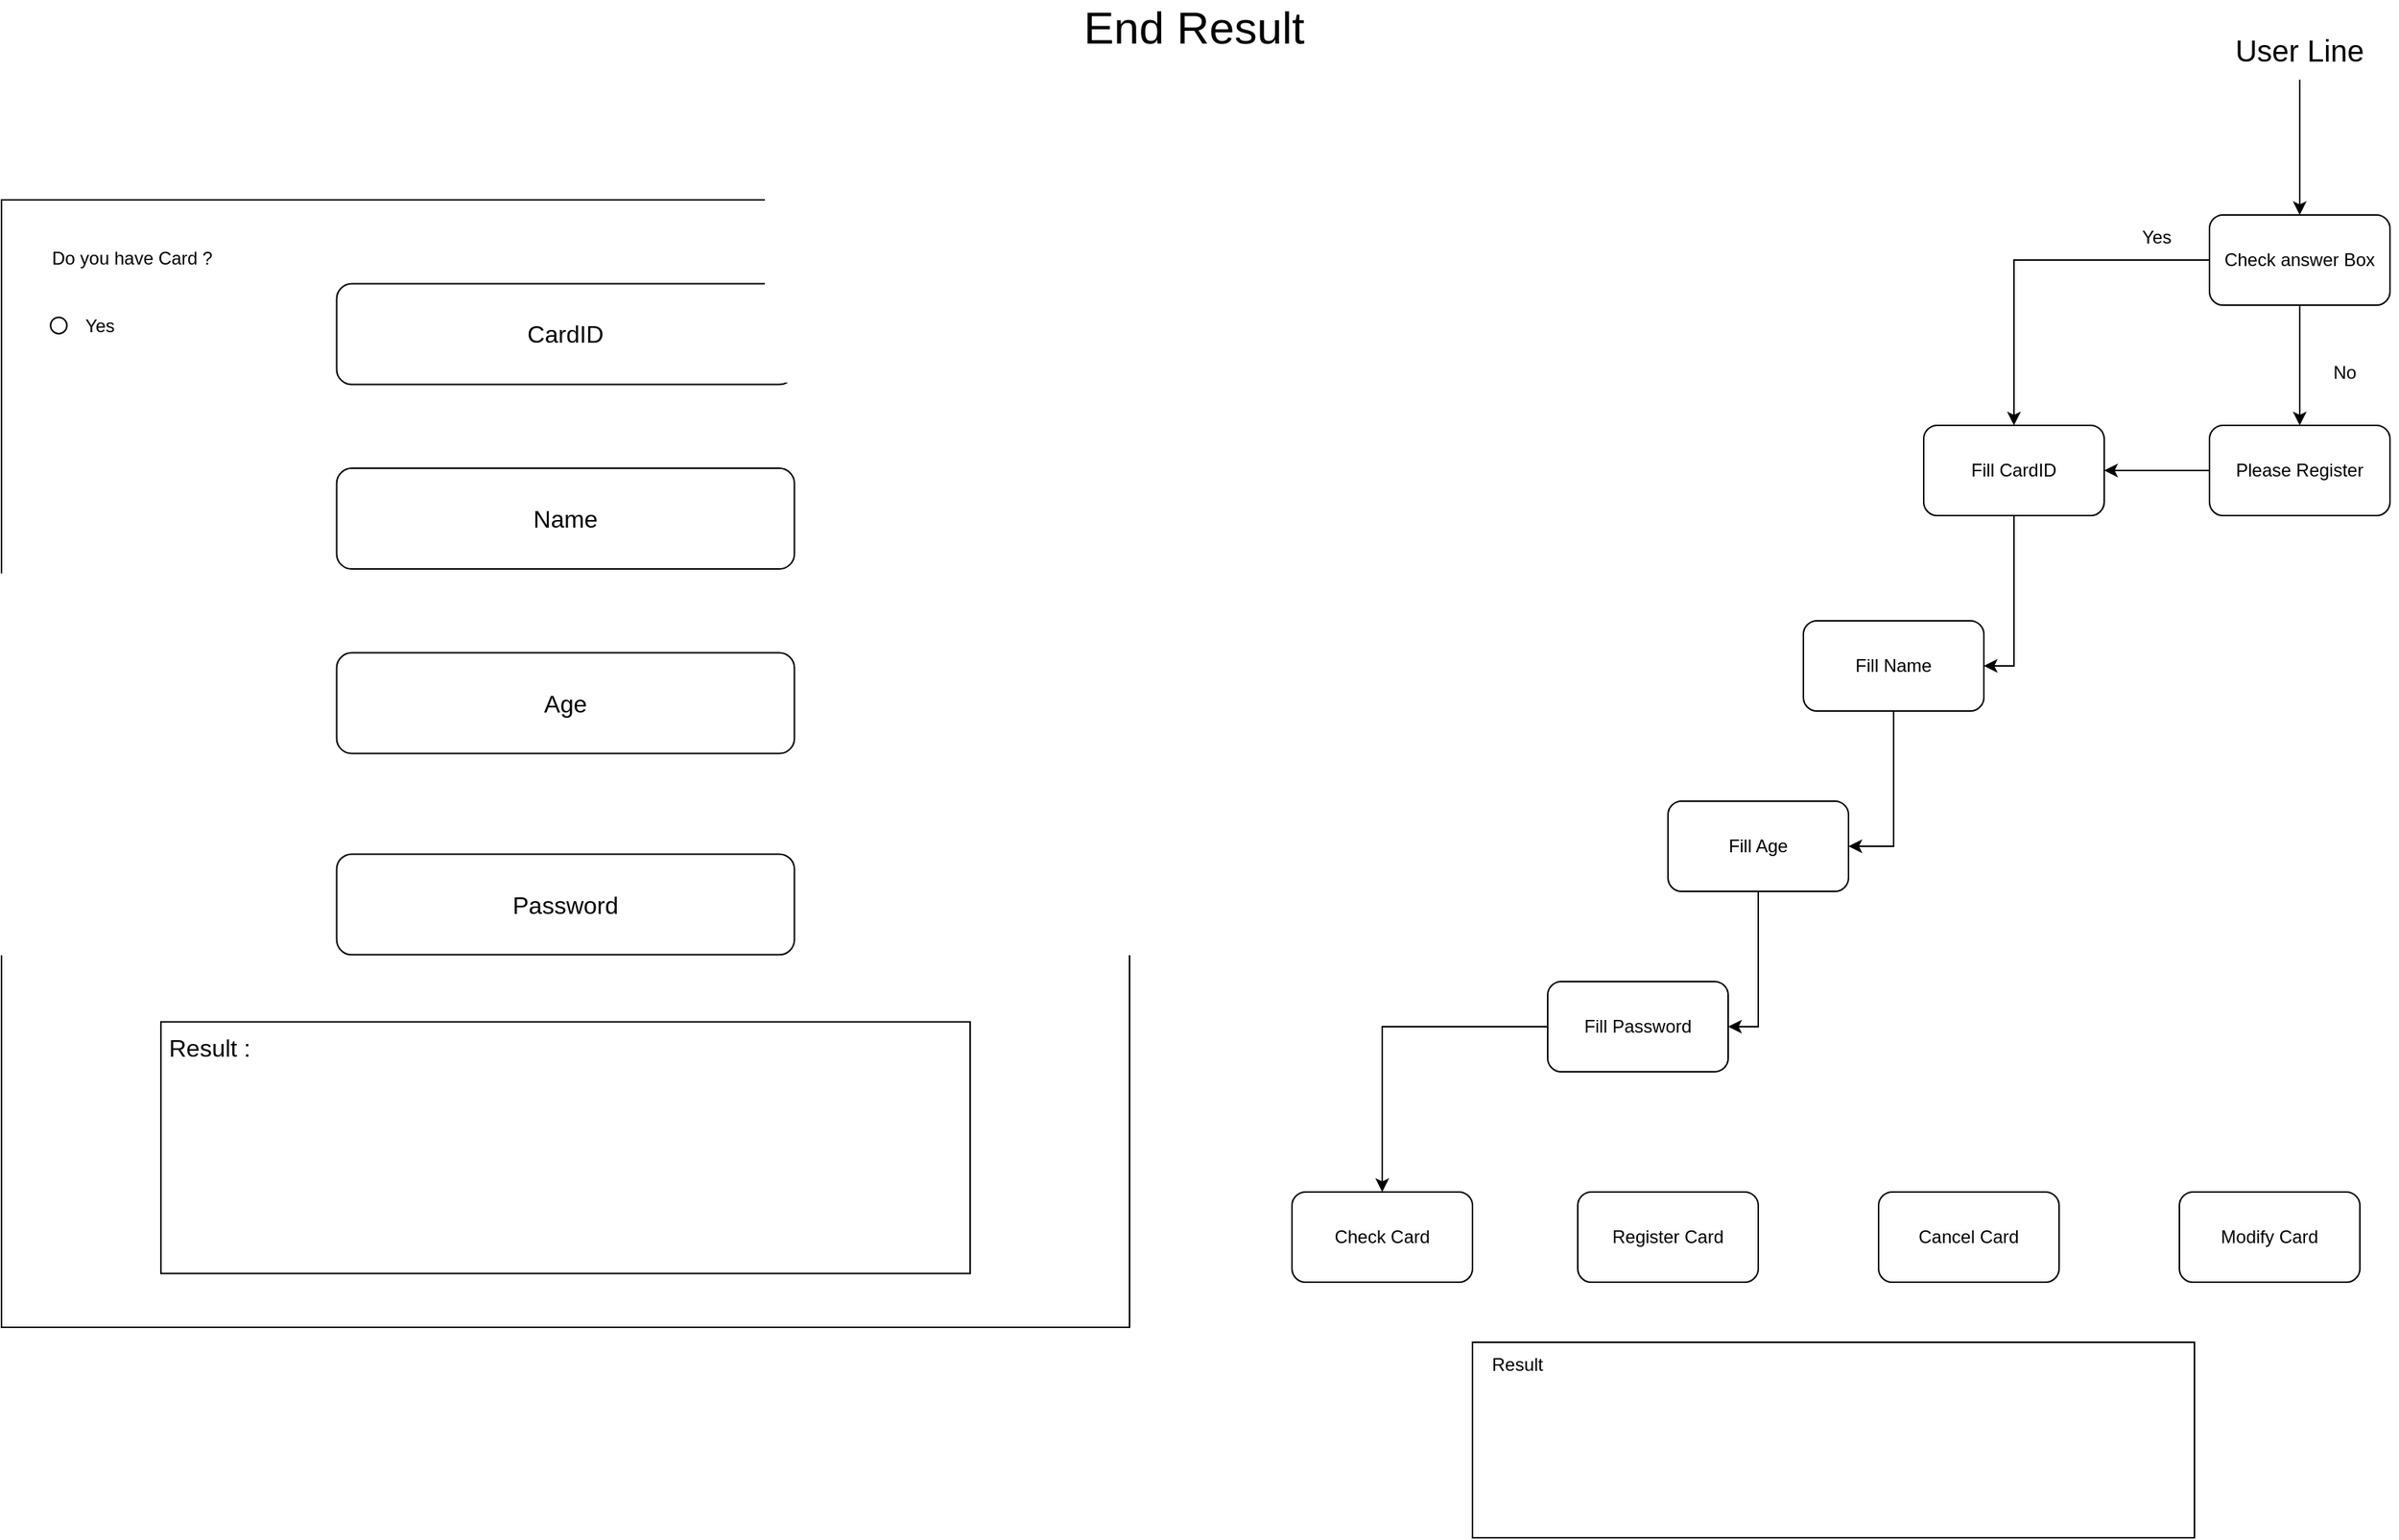 <mxfile version="26.0.15">
  <diagram name="หน้า-1" id="2zWgTATWB6Jqq6CvZn8c">
    <mxGraphModel dx="3160" dy="1238" grid="1" gridSize="10" guides="1" tooltips="1" connect="1" arrows="1" fold="1" page="1" pageScale="1" pageWidth="827" pageHeight="1169" math="0" shadow="0">
      <root>
        <mxCell id="0" />
        <mxCell id="1" parent="0" />
        <mxCell id="yE4ZVeg0zVvBoMkpIhbR-2" value="End Result" style="text;html=1;align=center;verticalAlign=middle;whiteSpace=wrap;rounded=0;fontSize=30;" vertex="1" parent="1">
          <mxGeometry x="-370" y="80" width="750" height="30" as="geometry" />
        </mxCell>
        <mxCell id="yE4ZVeg0zVvBoMkpIhbR-8" value="" style="group;fontSize=16;" vertex="1" connectable="0" parent="1">
          <mxGeometry x="-788" y="210" width="750" height="770" as="geometry" />
        </mxCell>
        <mxCell id="yE4ZVeg0zVvBoMkpIhbR-3" value="" style="whiteSpace=wrap;html=1;aspect=fixed;" vertex="1" parent="yE4ZVeg0zVvBoMkpIhbR-8">
          <mxGeometry width="750" height="750" as="geometry" />
        </mxCell>
        <mxCell id="yE4ZVeg0zVvBoMkpIhbR-4" value="Name" style="rounded=1;whiteSpace=wrap;html=1;fontSize=16;" vertex="1" parent="yE4ZVeg0zVvBoMkpIhbR-8">
          <mxGeometry x="222.826" y="178.551" width="304.348" height="66.957" as="geometry" />
        </mxCell>
        <mxCell id="yE4ZVeg0zVvBoMkpIhbR-5" value="Age" style="rounded=1;whiteSpace=wrap;html=1;fontSize=16;" vertex="1" parent="yE4ZVeg0zVvBoMkpIhbR-8">
          <mxGeometry x="222.826" y="301.304" width="304.348" height="66.957" as="geometry" />
        </mxCell>
        <mxCell id="yE4ZVeg0zVvBoMkpIhbR-6" value="CardID" style="rounded=1;whiteSpace=wrap;html=1;fontSize=16;" vertex="1" parent="yE4ZVeg0zVvBoMkpIhbR-8">
          <mxGeometry x="222.826" y="55.797" width="304.348" height="66.957" as="geometry" />
        </mxCell>
        <mxCell id="yE4ZVeg0zVvBoMkpIhbR-7" value="Password" style="rounded=1;whiteSpace=wrap;html=1;fontSize=16;" vertex="1" parent="yE4ZVeg0zVvBoMkpIhbR-8">
          <mxGeometry x="222.826" y="435.217" width="304.348" height="66.957" as="geometry" />
        </mxCell>
        <mxCell id="yE4ZVeg0zVvBoMkpIhbR-10" value="" style="ellipse;whiteSpace=wrap;html=1;aspect=fixed;" vertex="1" parent="yE4ZVeg0zVvBoMkpIhbR-8">
          <mxGeometry x="32.609" y="78.116" width="10.87" height="10.87" as="geometry" />
        </mxCell>
        <mxCell id="yE4ZVeg0zVvBoMkpIhbR-11" value="Do you have Card ?" style="text;html=1;align=center;verticalAlign=middle;whiteSpace=wrap;rounded=0;" vertex="1" parent="yE4ZVeg0zVvBoMkpIhbR-8">
          <mxGeometry x="10.87" y="22.319" width="152.174" height="33.478" as="geometry" />
        </mxCell>
        <mxCell id="yE4ZVeg0zVvBoMkpIhbR-13" value="Yes" style="text;html=1;align=center;verticalAlign=middle;whiteSpace=wrap;rounded=0;" vertex="1" parent="yE4ZVeg0zVvBoMkpIhbR-8">
          <mxGeometry x="32.609" y="66.957" width="65.217" height="33.478" as="geometry" />
        </mxCell>
        <mxCell id="yE4ZVeg0zVvBoMkpIhbR-15" value="" style="rounded=0;whiteSpace=wrap;html=1;" vertex="1" parent="yE4ZVeg0zVvBoMkpIhbR-8">
          <mxGeometry x="105.978" y="546.812" width="538.043" height="167.391" as="geometry" />
        </mxCell>
        <mxCell id="yE4ZVeg0zVvBoMkpIhbR-16" value="Result :" style="text;html=1;align=center;verticalAlign=middle;whiteSpace=wrap;rounded=0;fontSize=16;" vertex="1" parent="yE4ZVeg0zVvBoMkpIhbR-8">
          <mxGeometry x="105.978" y="546.812" width="65.217" height="33.478" as="geometry" />
        </mxCell>
        <mxCell id="yE4ZVeg0zVvBoMkpIhbR-22" style="edgeStyle=orthogonalEdgeStyle;rounded=0;orthogonalLoop=1;jettySize=auto;html=1;entryX=0.5;entryY=0;entryDx=0;entryDy=0;" edge="1" parent="1" source="yE4ZVeg0zVvBoMkpIhbR-18" target="yE4ZVeg0zVvBoMkpIhbR-19">
          <mxGeometry relative="1" as="geometry" />
        </mxCell>
        <mxCell id="yE4ZVeg0zVvBoMkpIhbR-25" style="edgeStyle=orthogonalEdgeStyle;rounded=0;orthogonalLoop=1;jettySize=auto;html=1;entryX=0.5;entryY=0;entryDx=0;entryDy=0;" edge="1" parent="1" source="yE4ZVeg0zVvBoMkpIhbR-18" target="yE4ZVeg0zVvBoMkpIhbR-21">
          <mxGeometry relative="1" as="geometry" />
        </mxCell>
        <mxCell id="yE4ZVeg0zVvBoMkpIhbR-18" value="Check answer Box" style="rounded=1;whiteSpace=wrap;html=1;" vertex="1" parent="1">
          <mxGeometry x="680" y="220" width="120" height="60" as="geometry" />
        </mxCell>
        <mxCell id="yE4ZVeg0zVvBoMkpIhbR-27" style="edgeStyle=orthogonalEdgeStyle;rounded=0;orthogonalLoop=1;jettySize=auto;html=1;entryX=1;entryY=0.5;entryDx=0;entryDy=0;" edge="1" parent="1" source="yE4ZVeg0zVvBoMkpIhbR-19" target="yE4ZVeg0zVvBoMkpIhbR-21">
          <mxGeometry relative="1" as="geometry" />
        </mxCell>
        <mxCell id="yE4ZVeg0zVvBoMkpIhbR-19" value="Please Register" style="rounded=1;whiteSpace=wrap;html=1;" vertex="1" parent="1">
          <mxGeometry x="680" y="360" width="120" height="60" as="geometry" />
        </mxCell>
        <mxCell id="yE4ZVeg0zVvBoMkpIhbR-23" style="edgeStyle=orthogonalEdgeStyle;rounded=0;orthogonalLoop=1;jettySize=auto;html=1;" edge="1" parent="1" source="yE4ZVeg0zVvBoMkpIhbR-20" target="yE4ZVeg0zVvBoMkpIhbR-18">
          <mxGeometry relative="1" as="geometry" />
        </mxCell>
        <mxCell id="yE4ZVeg0zVvBoMkpIhbR-20" value="User Line" style="text;html=1;align=center;verticalAlign=middle;whiteSpace=wrap;rounded=0;fontSize=20;" vertex="1" parent="1">
          <mxGeometry x="675" y="90" width="130" height="40" as="geometry" />
        </mxCell>
        <mxCell id="yE4ZVeg0zVvBoMkpIhbR-35" style="edgeStyle=orthogonalEdgeStyle;rounded=0;orthogonalLoop=1;jettySize=auto;html=1;entryX=1;entryY=0.5;entryDx=0;entryDy=0;" edge="1" parent="1" source="yE4ZVeg0zVvBoMkpIhbR-21" target="yE4ZVeg0zVvBoMkpIhbR-28">
          <mxGeometry relative="1" as="geometry" />
        </mxCell>
        <mxCell id="yE4ZVeg0zVvBoMkpIhbR-21" value="Fill CardID" style="rounded=1;whiteSpace=wrap;html=1;" vertex="1" parent="1">
          <mxGeometry x="490" y="360" width="120" height="60" as="geometry" />
        </mxCell>
        <mxCell id="yE4ZVeg0zVvBoMkpIhbR-24" value="No" style="text;html=1;align=center;verticalAlign=middle;whiteSpace=wrap;rounded=0;rotation=0;" vertex="1" parent="1">
          <mxGeometry x="740" y="310" width="60" height="30" as="geometry" />
        </mxCell>
        <mxCell id="yE4ZVeg0zVvBoMkpIhbR-26" value="Yes" style="text;html=1;align=center;verticalAlign=middle;whiteSpace=wrap;rounded=0;rotation=0;" vertex="1" parent="1">
          <mxGeometry x="615" y="220" width="60" height="30" as="geometry" />
        </mxCell>
        <mxCell id="yE4ZVeg0zVvBoMkpIhbR-36" style="edgeStyle=orthogonalEdgeStyle;rounded=0;orthogonalLoop=1;jettySize=auto;html=1;entryX=1;entryY=0.5;entryDx=0;entryDy=0;" edge="1" parent="1" source="yE4ZVeg0zVvBoMkpIhbR-28" target="yE4ZVeg0zVvBoMkpIhbR-29">
          <mxGeometry relative="1" as="geometry" />
        </mxCell>
        <mxCell id="yE4ZVeg0zVvBoMkpIhbR-28" value="Fill Name" style="rounded=1;whiteSpace=wrap;html=1;" vertex="1" parent="1">
          <mxGeometry x="410" y="490" width="120" height="60" as="geometry" />
        </mxCell>
        <mxCell id="yE4ZVeg0zVvBoMkpIhbR-37" style="edgeStyle=orthogonalEdgeStyle;rounded=0;orthogonalLoop=1;jettySize=auto;html=1;entryX=1;entryY=0.5;entryDx=0;entryDy=0;" edge="1" parent="1" source="yE4ZVeg0zVvBoMkpIhbR-29" target="yE4ZVeg0zVvBoMkpIhbR-30">
          <mxGeometry relative="1" as="geometry" />
        </mxCell>
        <mxCell id="yE4ZVeg0zVvBoMkpIhbR-29" value="Fill Age" style="rounded=1;whiteSpace=wrap;html=1;" vertex="1" parent="1">
          <mxGeometry x="320" y="610" width="120" height="60" as="geometry" />
        </mxCell>
        <mxCell id="yE4ZVeg0zVvBoMkpIhbR-38" style="edgeStyle=orthogonalEdgeStyle;rounded=0;orthogonalLoop=1;jettySize=auto;html=1;entryX=0.5;entryY=0;entryDx=0;entryDy=0;" edge="1" parent="1" source="yE4ZVeg0zVvBoMkpIhbR-30" target="yE4ZVeg0zVvBoMkpIhbR-31">
          <mxGeometry relative="1" as="geometry" />
        </mxCell>
        <mxCell id="yE4ZVeg0zVvBoMkpIhbR-30" value="Fill Password" style="rounded=1;whiteSpace=wrap;html=1;" vertex="1" parent="1">
          <mxGeometry x="240" y="730" width="120" height="60" as="geometry" />
        </mxCell>
        <mxCell id="yE4ZVeg0zVvBoMkpIhbR-31" value="Check Card" style="rounded=1;whiteSpace=wrap;html=1;" vertex="1" parent="1">
          <mxGeometry x="70" y="870" width="120" height="60" as="geometry" />
        </mxCell>
        <mxCell id="yE4ZVeg0zVvBoMkpIhbR-32" value="Register Card" style="rounded=1;whiteSpace=wrap;html=1;" vertex="1" parent="1">
          <mxGeometry x="260" y="870" width="120" height="60" as="geometry" />
        </mxCell>
        <mxCell id="yE4ZVeg0zVvBoMkpIhbR-33" value="Cancel Card" style="rounded=1;whiteSpace=wrap;html=1;" vertex="1" parent="1">
          <mxGeometry x="460" y="870" width="120" height="60" as="geometry" />
        </mxCell>
        <mxCell id="yE4ZVeg0zVvBoMkpIhbR-34" value="Modify Card" style="rounded=1;whiteSpace=wrap;html=1;" vertex="1" parent="1">
          <mxGeometry x="660" y="870" width="120" height="60" as="geometry" />
        </mxCell>
        <mxCell id="yE4ZVeg0zVvBoMkpIhbR-39" value="" style="rounded=0;whiteSpace=wrap;html=1;" vertex="1" parent="1">
          <mxGeometry x="190" y="970" width="480" height="130" as="geometry" />
        </mxCell>
        <mxCell id="yE4ZVeg0zVvBoMkpIhbR-40" value="Result" style="text;html=1;align=center;verticalAlign=middle;whiteSpace=wrap;rounded=0;" vertex="1" parent="1">
          <mxGeometry x="190" y="970" width="60" height="30" as="geometry" />
        </mxCell>
      </root>
    </mxGraphModel>
  </diagram>
</mxfile>
